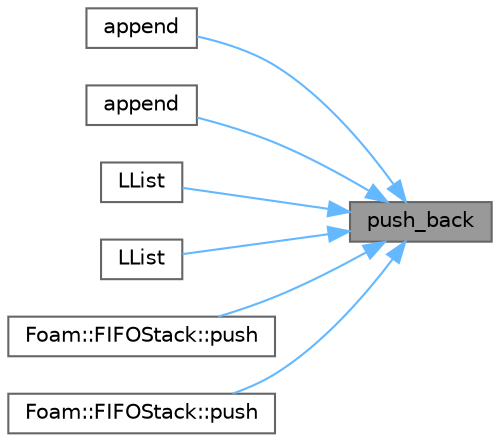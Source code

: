 digraph "push_back"
{
 // LATEX_PDF_SIZE
  bgcolor="transparent";
  edge [fontname=Helvetica,fontsize=10,labelfontname=Helvetica,labelfontsize=10];
  node [fontname=Helvetica,fontsize=10,shape=box,height=0.2,width=0.4];
  rankdir="RL";
  Node1 [id="Node000001",label="push_back",height=0.2,width=0.4,color="gray40", fillcolor="grey60", style="filled", fontcolor="black",tooltip=" "];
  Node1 -> Node2 [id="edge1_Node000001_Node000002",dir="back",color="steelblue1",style="solid",tooltip=" "];
  Node2 [id="Node000002",label="append",height=0.2,width=0.4,color="grey40", fillcolor="white", style="filled",URL="$classFoam_1_1LList.html#ad9c486179acb258c54f0d801012ab733",tooltip=" "];
  Node1 -> Node3 [id="edge2_Node000001_Node000003",dir="back",color="steelblue1",style="solid",tooltip=" "];
  Node3 [id="Node000003",label="append",height=0.2,width=0.4,color="grey40", fillcolor="white", style="filled",URL="$classFoam_1_1LList.html#a5856774fb8aac2aeaceee6be919990eb",tooltip=" "];
  Node1 -> Node4 [id="edge3_Node000001_Node000004",dir="back",color="steelblue1",style="solid",tooltip=" "];
  Node4 [id="Node000004",label="LList",height=0.2,width=0.4,color="grey40", fillcolor="white", style="filled",URL="$classFoam_1_1LList.html#adfb583c10bacef70589c43589034de68",tooltip=" "];
  Node1 -> Node5 [id="edge4_Node000001_Node000005",dir="back",color="steelblue1",style="solid",tooltip=" "];
  Node5 [id="Node000005",label="LList",height=0.2,width=0.4,color="grey40", fillcolor="white", style="filled",URL="$classFoam_1_1LList.html#a5e7f5d172fba1b9314a8ed6f89c73dbd",tooltip=" "];
  Node1 -> Node6 [id="edge5_Node000001_Node000006",dir="back",color="steelblue1",style="solid",tooltip=" "];
  Node6 [id="Node000006",label="Foam::FIFOStack::push",height=0.2,width=0.4,color="grey40", fillcolor="white", style="filled",URL="$classFoam_1_1FIFOStack.html#a1880c45826c5fa946e0f7082d7079333",tooltip=" "];
  Node1 -> Node7 [id="edge6_Node000001_Node000007",dir="back",color="steelblue1",style="solid",tooltip=" "];
  Node7 [id="Node000007",label="Foam::FIFOStack::push",height=0.2,width=0.4,color="grey40", fillcolor="white", style="filled",URL="$classFoam_1_1FIFOStack.html#afe4a2ded61caeec658055e4a02b8de2a",tooltip=" "];
}
